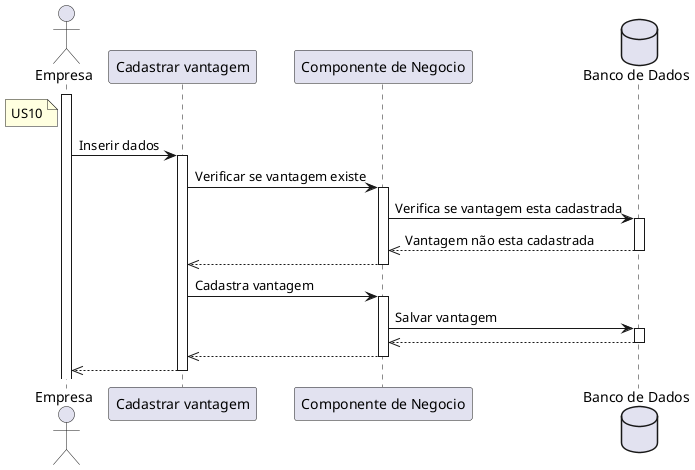 @startuml US10


actor "Empresa" as Empresa
note left of Empresa #LightYellow
US10
end note

participant "Cadastrar vantagem" as Tela
participant "Componente de Negocio" as Negocio
database "Banco de Dados" as Database

activate Empresa
Empresa -> Tela : Inserir dados
activate Tela
Tela -> Negocio : Verificar se vantagem existe
activate Negocio
Negocio -> Database : Verifica se vantagem esta cadastrada
activate Database
Database -->> Negocio : Vantagem não esta cadastrada
deactivate Database
Negocio -->> Tela
deactivate Negocio
Tela -> Negocio : Cadastra vantagem
activate Negocio
Negocio -> Database : Salvar vantagem
activate Database
Database -->> Negocio
deactivate Database
Negocio -->> Tela
deactivate Negocio
Tela -->> Empresa
deactivate Tela

' --> Sincrono 
' -->> Assincrono
' <-- Retorno Sincrono
' <<-- Retorno Assíncrono

@enduml